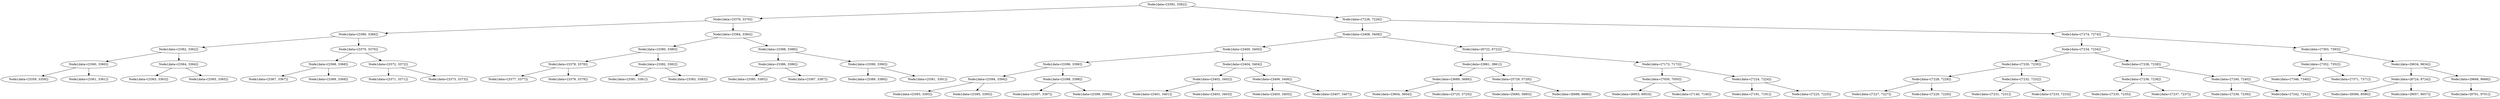 digraph G{
47281321 [label="Node{data=[3392, 3392]}"]
47281321 -> 1166638983
1166638983 [label="Node{data=[3376, 3376]}"]
1166638983 -> 1996327214
1996327214 [label="Node{data=[3366, 3366]}"]
1996327214 -> 1479464481
1479464481 [label="Node{data=[3362, 3362]}"]
1479464481 -> 1364428209
1364428209 [label="Node{data=[3360, 3360]}"]
1364428209 -> 1604889947
1604889947 [label="Node{data=[3359, 3359]}"]
1364428209 -> 1166470009
1166470009 [label="Node{data=[3361, 3361]}"]
1479464481 -> 1807200822
1807200822 [label="Node{data=[3364, 3364]}"]
1807200822 -> 646237436
646237436 [label="Node{data=[3363, 3363]}"]
1807200822 -> 1012694786
1012694786 [label="Node{data=[3365, 3365]}"]
1996327214 -> 1316194003
1316194003 [label="Node{data=[3370, 3370]}"]
1316194003 -> 411286313
411286313 [label="Node{data=[3368, 3368]}"]
411286313 -> 408975337
408975337 [label="Node{data=[3367, 3367]}"]
411286313 -> 1193000840
1193000840 [label="Node{data=[3369, 3369]}"]
1316194003 -> 353172646
353172646 [label="Node{data=[3372, 3372]}"]
353172646 -> 273893341
273893341 [label="Node{data=[3371, 3371]}"]
353172646 -> 194491649
194491649 [label="Node{data=[3373, 3373]}"]
1166638983 -> 292207620
292207620 [label="Node{data=[3384, 3384]}"]
292207620 -> 1668385603
1668385603 [label="Node{data=[3380, 3380]}"]
1668385603 -> 1763067231
1763067231 [label="Node{data=[3378, 3378]}"]
1763067231 -> 1595919041
1595919041 [label="Node{data=[3377, 3377]}"]
1763067231 -> 458348474
458348474 [label="Node{data=[3379, 3379]}"]
1668385603 -> 1955953664
1955953664 [label="Node{data=[3382, 3382]}"]
1955953664 -> 796062576
796062576 [label="Node{data=[3381, 3381]}"]
1955953664 -> 245001629
245001629 [label="Node{data=[3383, 3383]}"]
292207620 -> 459507699
459507699 [label="Node{data=[3388, 3388]}"]
459507699 -> 1154059747
1154059747 [label="Node{data=[3386, 3386]}"]
1154059747 -> 2081951609
2081951609 [label="Node{data=[3385, 3385]}"]
1154059747 -> 557016034
557016034 [label="Node{data=[3387, 3387]}"]
459507699 -> 644359208
644359208 [label="Node{data=[3390, 3390]}"]
644359208 -> 776344467
776344467 [label="Node{data=[3389, 3389]}"]
644359208 -> 303669989
303669989 [label="Node{data=[3391, 3391]}"]
47281321 -> 680521527
680521527 [label="Node{data=[7226, 7226]}"]
680521527 -> 1336002410
1336002410 [label="Node{data=[3408, 3408]}"]
1336002410 -> 1374003078
1374003078 [label="Node{data=[3400, 3400]}"]
1374003078 -> 246677973
246677973 [label="Node{data=[3396, 3396]}"]
246677973 -> 1494593891
1494593891 [label="Node{data=[3394, 3394]}"]
1494593891 -> 416196540
416196540 [label="Node{data=[3393, 3393]}"]
1494593891 -> 1697251980
1697251980 [label="Node{data=[3395, 3395]}"]
246677973 -> 1270750549
1270750549 [label="Node{data=[3398, 3398]}"]
1270750549 -> 1062478824
1062478824 [label="Node{data=[3397, 3397]}"]
1270750549 -> 1380618489
1380618489 [label="Node{data=[3399, 3399]}"]
1374003078 -> 1732367966
1732367966 [label="Node{data=[3404, 3404]}"]
1732367966 -> 1554918230
1554918230 [label="Node{data=[3402, 3402]}"]
1554918230 -> 1115359304
1115359304 [label="Node{data=[3401, 3401]}"]
1554918230 -> 1144030630
1144030630 [label="Node{data=[3403, 3403]}"]
1732367966 -> 757749848
757749848 [label="Node{data=[3406, 3406]}"]
757749848 -> 15934000
15934000 [label="Node{data=[3405, 3405]}"]
757749848 -> 449856302
449856302 [label="Node{data=[3407, 3407]}"]
1336002410 -> 1510864999
1510864999 [label="Node{data=[6722, 6722]}"]
1510864999 -> 622494694
622494694 [label="Node{data=[3861, 3861]}"]
622494694 -> 1021433815
1021433815 [label="Node{data=[3689, 3689]}"]
1021433815 -> 607140438
607140438 [label="Node{data=[3604, 3604]}"]
1021433815 -> 298524791
298524791 [label="Node{data=[3725, 3725]}"]
622494694 -> 1623163931
1623163931 [label="Node{data=[5729, 5729]}"]
1623163931 -> 1381148852
1381148852 [label="Node{data=[5685, 5685]}"]
1623163931 -> 2006305314
2006305314 [label="Node{data=[6688, 6688]}"]
1510864999 -> 1066767423
1066767423 [label="Node{data=[7173, 7173]}"]
1066767423 -> 588660874
588660874 [label="Node{data=[7050, 7050]}"]
588660874 -> 1690717012
1690717012 [label="Node{data=[6953, 6953]}"]
588660874 -> 1037785396
1037785396 [label="Node{data=[7140, 7140]}"]
1066767423 -> 788272860
788272860 [label="Node{data=[7224, 7224]}"]
788272860 -> 1073676697
1073676697 [label="Node{data=[7191, 7191]}"]
788272860 -> 1765106137
1765106137 [label="Node{data=[7225, 7225]}"]
680521527 -> 239114034
239114034 [label="Node{data=[7274, 7274]}"]
239114034 -> 1078213328
1078213328 [label="Node{data=[7234, 7234]}"]
1078213328 -> 133175432
133175432 [label="Node{data=[7230, 7230]}"]
133175432 -> 1166645766
1166645766 [label="Node{data=[7228, 7228]}"]
1166645766 -> 1341815938
1341815938 [label="Node{data=[7227, 7227]}"]
1166645766 -> 780754199
780754199 [label="Node{data=[7229, 7229]}"]
133175432 -> 700064790
700064790 [label="Node{data=[7232, 7232]}"]
700064790 -> 543867533
543867533 [label="Node{data=[7231, 7231]}"]
700064790 -> 1021883502
1021883502 [label="Node{data=[7233, 7233]}"]
1078213328 -> 1483548417
1483548417 [label="Node{data=[7238, 7238]}"]
1483548417 -> 546251406
546251406 [label="Node{data=[7236, 7236]}"]
546251406 -> 1451750072
1451750072 [label="Node{data=[7235, 7235]}"]
546251406 -> 792033218
792033218 [label="Node{data=[7237, 7237]}"]
1483548417 -> 508631050
508631050 [label="Node{data=[7240, 7240]}"]
508631050 -> 1200865820
1200865820 [label="Node{data=[7239, 7239]}"]
508631050 -> 787020388
787020388 [label="Node{data=[7242, 7242]}"]
239114034 -> 711394076
711394076 [label="Node{data=[7393, 7393]}"]
711394076 -> 1021366034
1021366034 [label="Node{data=[7352, 7352]}"]
1021366034 -> 1698331056
1698331056 [label="Node{data=[7346, 7346]}"]
1021366034 -> 216564905
216564905 [label="Node{data=[7371, 7371]}"]
711394076 -> 503650763
503650763 [label="Node{data=[9634, 9634]}"]
503650763 -> 606588230
606588230 [label="Node{data=[8724, 8724]}"]
606588230 -> 317114251
317114251 [label="Node{data=[8586, 8586]}"]
606588230 -> 1516487858
1516487858 [label="Node{data=[9057, 9057]}"]
503650763 -> 1813923188
1813923188 [label="Node{data=[9668, 9668]}"]
1813923188 -> 1984555084
1984555084 [label="Node{data=[9701, 9701]}"]
}